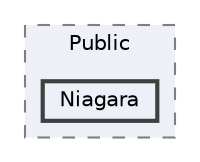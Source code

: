 digraph "Niagara"
{
 // INTERACTIVE_SVG=YES
 // LATEX_PDF_SIZE
  bgcolor="transparent";
  edge [fontname=Helvetica,fontsize=10,labelfontname=Helvetica,labelfontsize=10];
  node [fontname=Helvetica,fontsize=10,shape=box,height=0.2,width=0.4];
  compound=true
  subgraph clusterdir_90357c21fd1aed4922d36606b57dea30 {
    graph [ bgcolor="#edf0f7", pencolor="grey50", label="Public", fontname=Helvetica,fontsize=10 style="filled,dashed", URL="dir_90357c21fd1aed4922d36606b57dea30.html",tooltip=""]
  dir_80e6ad57e15b5c613108d91bf12d0dfa [label="Niagara", fillcolor="#edf0f7", color="grey25", style="filled,bold", URL="dir_80e6ad57e15b5c613108d91bf12d0dfa.html",tooltip=""];
  }
}
